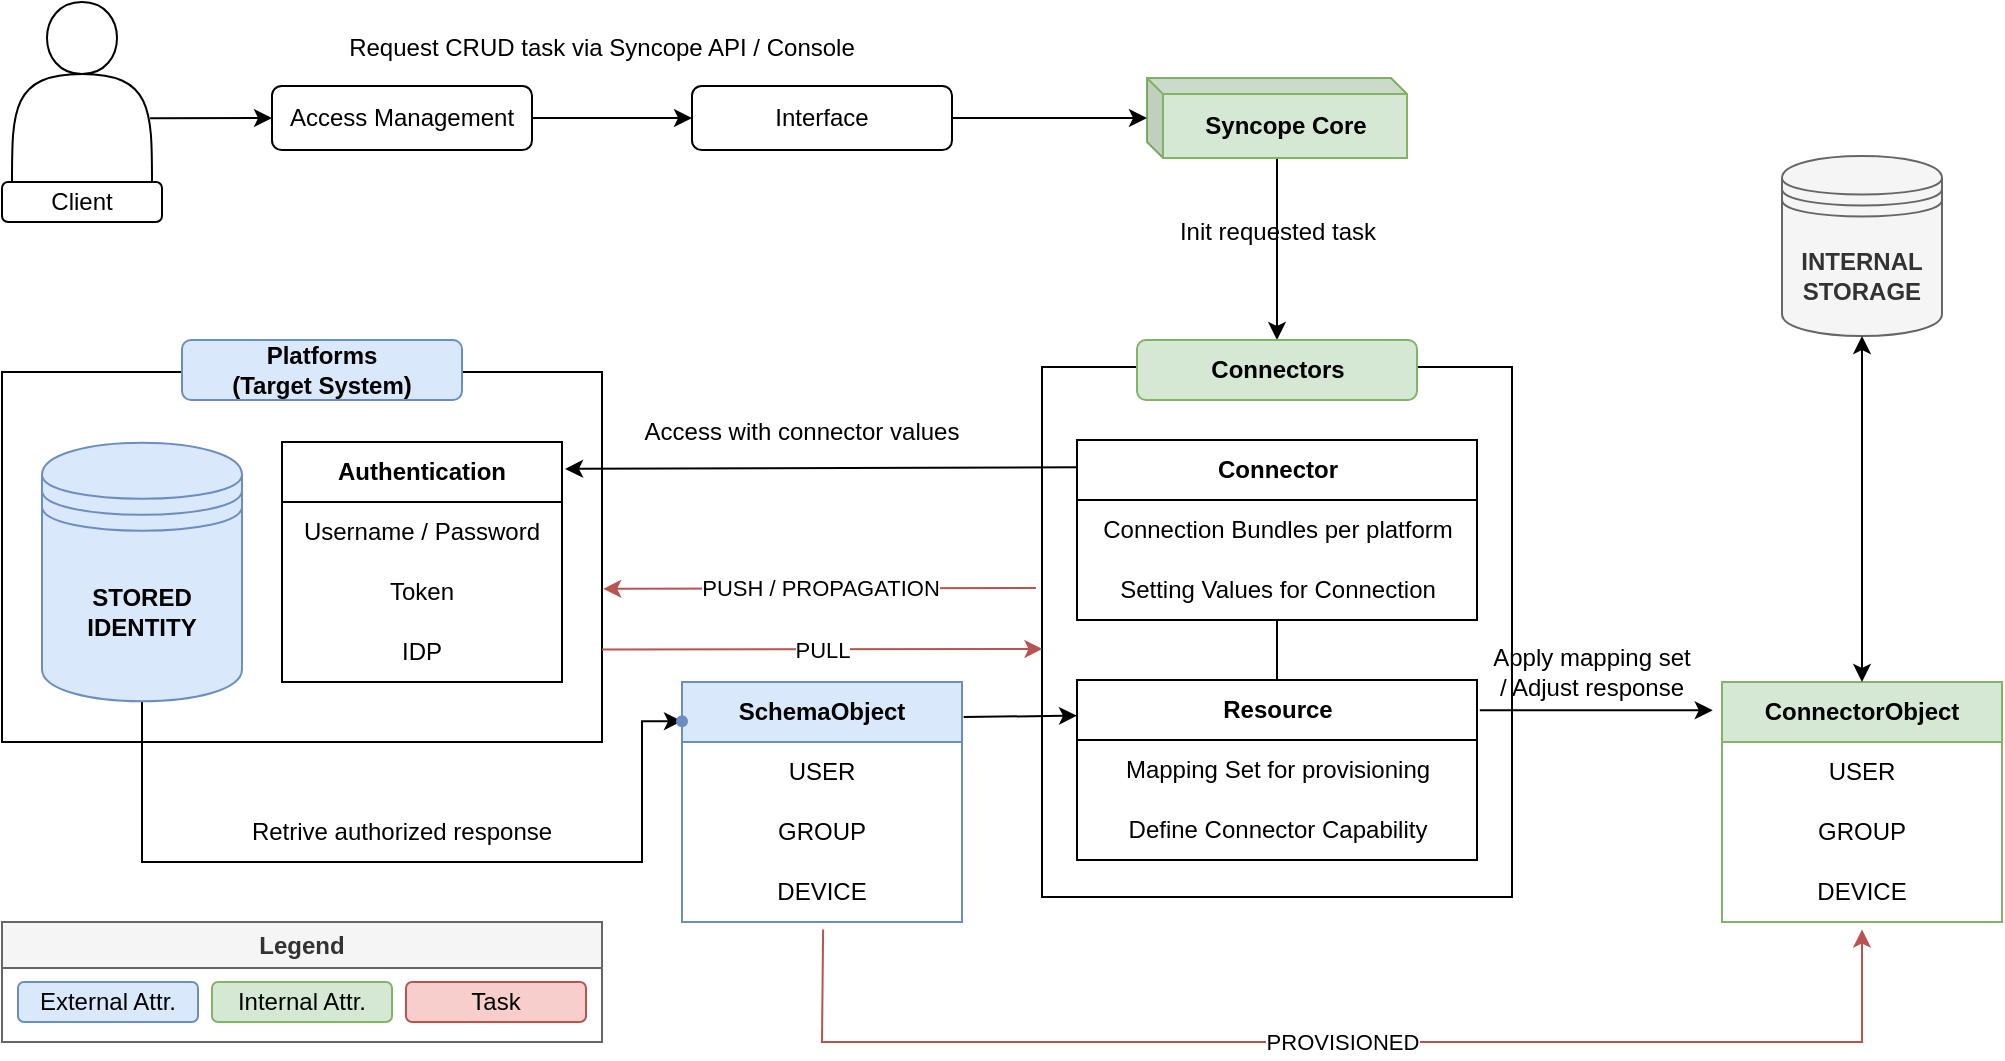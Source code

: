 <mxfile version="22.1.17" type="github">
  <diagram name="페이지-1" id="GTFN8AmOYNpyvxLc8xMg">
    <mxGraphModel dx="2261" dy="738" grid="1" gridSize="10" guides="1" tooltips="1" connect="1" arrows="1" fold="1" page="1" pageScale="1" pageWidth="827" pageHeight="1169" math="0" shadow="0">
      <root>
        <mxCell id="0" />
        <mxCell id="1" parent="0" />
        <mxCell id="H7JjW7gKEQ4J_BTl-3o7-68" value="" style="rounded=0;whiteSpace=wrap;html=1;" vertex="1" parent="1">
          <mxGeometry x="-350" y="195" width="300" height="185" as="geometry" />
        </mxCell>
        <mxCell id="H7JjW7gKEQ4J_BTl-3o7-14" value="&lt;b&gt;INTERNAL&lt;br&gt;STORAGE&lt;/b&gt;" style="shape=datastore;whiteSpace=wrap;html=1;fillColor=#f5f5f5;fontColor=#333333;strokeColor=#666666;" vertex="1" parent="1">
          <mxGeometry x="540" y="87" width="80" height="90" as="geometry" />
        </mxCell>
        <mxCell id="H7JjW7gKEQ4J_BTl-3o7-40" value="" style="edgeStyle=orthogonalEdgeStyle;rounded=0;orthogonalLoop=1;jettySize=auto;html=1;" edge="1" parent="1" source="H7JjW7gKEQ4J_BTl-3o7-17" target="H7JjW7gKEQ4J_BTl-3o7-22">
          <mxGeometry relative="1" as="geometry" />
        </mxCell>
        <mxCell id="H7JjW7gKEQ4J_BTl-3o7-17" value="&lt;b&gt;Syncope Core&lt;/b&gt;" style="shape=cube;whiteSpace=wrap;html=1;boundedLbl=1;backgroundOutline=1;darkOpacity=0.05;darkOpacity2=0.1;fillColor=#d5e8d4;strokeColor=#82b366;size=8;" vertex="1" parent="1">
          <mxGeometry x="222.5" y="48" width="130" height="40" as="geometry" />
        </mxCell>
        <mxCell id="H7JjW7gKEQ4J_BTl-3o7-23" value="&lt;b&gt;ConnectorObject&lt;/b&gt;" style="swimlane;fontStyle=0;childLayout=stackLayout;horizontal=1;startSize=30;horizontalStack=0;resizeParent=1;resizeParentMax=0;resizeLast=0;collapsible=1;marginBottom=0;whiteSpace=wrap;html=1;fillColor=#d5e8d4;strokeColor=#82b366;" vertex="1" parent="1">
          <mxGeometry x="510" y="350" width="140" height="120" as="geometry">
            <mxRectangle x="680" y="190" width="140" height="30" as="alternateBounds" />
          </mxGeometry>
        </mxCell>
        <mxCell id="H7JjW7gKEQ4J_BTl-3o7-24" value="USER" style="text;strokeColor=none;fillColor=none;align=center;verticalAlign=middle;spacingLeft=4;spacingRight=4;overflow=hidden;points=[[0,0.5],[1,0.5]];portConstraint=eastwest;rotatable=0;whiteSpace=wrap;html=1;" vertex="1" parent="H7JjW7gKEQ4J_BTl-3o7-23">
          <mxGeometry y="30" width="140" height="30" as="geometry" />
        </mxCell>
        <mxCell id="H7JjW7gKEQ4J_BTl-3o7-25" value="GROUP" style="text;strokeColor=none;fillColor=none;align=center;verticalAlign=middle;spacingLeft=4;spacingRight=4;overflow=hidden;points=[[0,0.5],[1,0.5]];portConstraint=eastwest;rotatable=0;whiteSpace=wrap;html=1;" vertex="1" parent="H7JjW7gKEQ4J_BTl-3o7-23">
          <mxGeometry y="60" width="140" height="30" as="geometry" />
        </mxCell>
        <mxCell id="H7JjW7gKEQ4J_BTl-3o7-26" value="DEVICE" style="text;strokeColor=none;fillColor=none;align=center;verticalAlign=middle;spacingLeft=4;spacingRight=4;overflow=hidden;points=[[0,0.5],[1,0.5]];portConstraint=eastwest;rotatable=0;whiteSpace=wrap;html=1;" vertex="1" parent="H7JjW7gKEQ4J_BTl-3o7-23">
          <mxGeometry y="90" width="140" height="30" as="geometry" />
        </mxCell>
        <mxCell id="H7JjW7gKEQ4J_BTl-3o7-28" value="" style="group" vertex="1" connectable="0" parent="1">
          <mxGeometry x="170" y="179" width="235" height="278.5" as="geometry" />
        </mxCell>
        <mxCell id="H7JjW7gKEQ4J_BTl-3o7-21" value="" style="rounded=0;whiteSpace=wrap;html=1;movable=1;resizable=1;rotatable=1;deletable=1;editable=1;locked=0;connectable=1;" vertex="1" parent="H7JjW7gKEQ4J_BTl-3o7-28">
          <mxGeometry y="13.5" width="235" height="265" as="geometry" />
        </mxCell>
        <mxCell id="H7JjW7gKEQ4J_BTl-3o7-5" value="&lt;b&gt;Connector&lt;/b&gt;" style="swimlane;fontStyle=0;childLayout=stackLayout;horizontal=1;startSize=30;horizontalStack=0;resizeParent=1;resizeParentMax=0;resizeLast=0;collapsible=1;marginBottom=0;whiteSpace=wrap;html=1;movable=1;resizable=1;rotatable=1;deletable=1;editable=1;locked=0;connectable=1;" vertex="1" parent="H7JjW7gKEQ4J_BTl-3o7-28">
          <mxGeometry x="17.5" y="50" width="200" height="90" as="geometry">
            <mxRectangle x="17.5" y="50" width="100" height="30" as="alternateBounds" />
          </mxGeometry>
        </mxCell>
        <mxCell id="H7JjW7gKEQ4J_BTl-3o7-6" value="Connection Bundles per platform" style="text;strokeColor=none;fillColor=none;align=center;verticalAlign=middle;spacingLeft=4;spacingRight=4;overflow=hidden;points=[[0,0.5],[1,0.5]];portConstraint=eastwest;rotatable=1;whiteSpace=wrap;html=1;movable=1;resizable=1;deletable=1;editable=1;locked=0;connectable=1;" vertex="1" parent="H7JjW7gKEQ4J_BTl-3o7-5">
          <mxGeometry y="30" width="200" height="30" as="geometry" />
        </mxCell>
        <mxCell id="H7JjW7gKEQ4J_BTl-3o7-7" value="Setting Values for Connection" style="text;strokeColor=none;fillColor=none;align=center;verticalAlign=middle;spacingLeft=4;spacingRight=4;overflow=hidden;points=[[0,0.5],[1,0.5]];portConstraint=eastwest;rotatable=1;whiteSpace=wrap;html=1;movable=1;resizable=1;deletable=1;editable=1;locked=0;connectable=1;" vertex="1" parent="H7JjW7gKEQ4J_BTl-3o7-5">
          <mxGeometry y="60" width="200" height="30" as="geometry" />
        </mxCell>
        <mxCell id="H7JjW7gKEQ4J_BTl-3o7-9" value="&lt;b&gt;Resource&lt;/b&gt;" style="swimlane;fontStyle=0;childLayout=stackLayout;horizontal=1;startSize=30;horizontalStack=0;resizeParent=1;resizeParentMax=0;resizeLast=0;collapsible=1;marginBottom=0;whiteSpace=wrap;html=1;movable=1;resizable=1;rotatable=1;deletable=1;editable=1;locked=0;connectable=1;" vertex="1" parent="H7JjW7gKEQ4J_BTl-3o7-28">
          <mxGeometry x="17.5" y="170" width="200" height="90" as="geometry">
            <mxRectangle x="17.5" y="170" width="100" height="30" as="alternateBounds" />
          </mxGeometry>
        </mxCell>
        <mxCell id="H7JjW7gKEQ4J_BTl-3o7-10" value="Mapping Set for provisioning" style="text;strokeColor=none;fillColor=none;align=center;verticalAlign=middle;spacingLeft=4;spacingRight=4;overflow=hidden;points=[[0,0.5],[1,0.5]];portConstraint=eastwest;rotatable=1;whiteSpace=wrap;html=1;movable=1;resizable=1;deletable=1;editable=1;locked=0;connectable=1;" vertex="1" parent="H7JjW7gKEQ4J_BTl-3o7-9">
          <mxGeometry y="30" width="200" height="30" as="geometry" />
        </mxCell>
        <mxCell id="H7JjW7gKEQ4J_BTl-3o7-11" value="Define Connector Capability" style="text;strokeColor=none;fillColor=none;align=center;verticalAlign=middle;spacingLeft=4;spacingRight=4;overflow=hidden;points=[[0,0.5],[1,0.5]];portConstraint=eastwest;rotatable=1;whiteSpace=wrap;html=1;movable=1;resizable=1;deletable=1;editable=1;locked=0;connectable=1;" vertex="1" parent="H7JjW7gKEQ4J_BTl-3o7-9">
          <mxGeometry y="60" width="200" height="30" as="geometry" />
        </mxCell>
        <mxCell id="H7JjW7gKEQ4J_BTl-3o7-20" value="" style="endArrow=none;html=1;rounded=0;exitX=0.5;exitY=0;exitDx=0;exitDy=0;entryX=0.5;entryY=1;entryDx=0;entryDy=0;entryPerimeter=0;movable=1;resizable=1;rotatable=1;deletable=1;editable=1;locked=0;connectable=1;" edge="1" parent="H7JjW7gKEQ4J_BTl-3o7-28" source="H7JjW7gKEQ4J_BTl-3o7-9" target="H7JjW7gKEQ4J_BTl-3o7-7">
          <mxGeometry width="50" height="50" relative="1" as="geometry">
            <mxPoint x="347.5" y="190" as="sourcePoint" />
            <mxPoint x="117.5" y="160" as="targetPoint" />
          </mxGeometry>
        </mxCell>
        <mxCell id="H7JjW7gKEQ4J_BTl-3o7-22" value="&lt;b&gt;Connectors&lt;/b&gt;" style="rounded=1;whiteSpace=wrap;html=1;fillColor=#d5e8d4;strokeColor=#82b366;movable=1;resizable=1;rotatable=1;deletable=1;editable=1;locked=0;connectable=1;" vertex="1" parent="H7JjW7gKEQ4J_BTl-3o7-28">
          <mxGeometry x="47.5" width="140" height="30" as="geometry" />
        </mxCell>
        <mxCell id="H7JjW7gKEQ4J_BTl-3o7-29" value="Access with connector values" style="text;html=1;strokeColor=none;fillColor=none;align=center;verticalAlign=middle;whiteSpace=wrap;rounded=0;" vertex="1" parent="1">
          <mxGeometry x="-40" y="210" width="180" height="30" as="geometry" />
        </mxCell>
        <mxCell id="H7JjW7gKEQ4J_BTl-3o7-33" value="" style="endArrow=classic;html=1;rounded=0;exitX=1.007;exitY=0.168;exitDx=0;exitDy=0;exitPerimeter=0;entryX=-0.033;entryY=0.118;entryDx=0;entryDy=0;entryPerimeter=0;" edge="1" parent="1" source="H7JjW7gKEQ4J_BTl-3o7-9" target="H7JjW7gKEQ4J_BTl-3o7-23">
          <mxGeometry width="50" height="50" relative="1" as="geometry">
            <mxPoint x="460" y="310" as="sourcePoint" />
            <mxPoint x="470" y="364" as="targetPoint" />
          </mxGeometry>
        </mxCell>
        <mxCell id="H7JjW7gKEQ4J_BTl-3o7-34" value="Apply mapping set&lt;br&gt;/ Adjust response" style="text;html=1;strokeColor=none;fillColor=none;align=center;verticalAlign=middle;whiteSpace=wrap;rounded=0;" vertex="1" parent="1">
          <mxGeometry x="390" y="329.62" width="110" height="30" as="geometry" />
        </mxCell>
        <mxCell id="H7JjW7gKEQ4J_BTl-3o7-35" value="" style="endArrow=classic;html=1;rounded=0;exitX=0.986;exitY=0.646;exitDx=0;exitDy=0;exitPerimeter=0;entryX=0;entryY=0.5;entryDx=0;entryDy=0;" edge="1" parent="1" source="H7JjW7gKEQ4J_BTl-3o7-15" target="H7JjW7gKEQ4J_BTl-3o7-85">
          <mxGeometry width="50" height="50" relative="1" as="geometry">
            <mxPoint x="-90" y="69" as="sourcePoint" />
            <mxPoint x="-180" y="68" as="targetPoint" />
          </mxGeometry>
        </mxCell>
        <mxCell id="H7JjW7gKEQ4J_BTl-3o7-36" value="Request CRUD task via Syncope API / Console" style="text;html=1;strokeColor=none;fillColor=none;align=center;verticalAlign=middle;whiteSpace=wrap;rounded=0;" vertex="1" parent="1">
          <mxGeometry x="-210" y="18" width="320" height="30" as="geometry" />
        </mxCell>
        <mxCell id="H7JjW7gKEQ4J_BTl-3o7-39" value="Init requested task" style="text;html=1;strokeColor=none;fillColor=none;align=center;verticalAlign=middle;whiteSpace=wrap;rounded=0;" vertex="1" parent="1">
          <mxGeometry x="232.5" y="110" width="110" height="30" as="geometry" />
        </mxCell>
        <mxCell id="H7JjW7gKEQ4J_BTl-3o7-41" value="&lt;b&gt;SchemaObject&lt;/b&gt;" style="swimlane;fontStyle=0;childLayout=stackLayout;horizontal=1;startSize=30;horizontalStack=0;resizeParent=1;resizeParentMax=0;resizeLast=0;collapsible=1;marginBottom=0;whiteSpace=wrap;html=1;fillColor=#dae8fc;strokeColor=#6c8ebf;" vertex="1" parent="1">
          <mxGeometry x="-10" y="350" width="140" height="120" as="geometry">
            <mxRectangle x="680" y="190" width="140" height="30" as="alternateBounds" />
          </mxGeometry>
        </mxCell>
        <mxCell id="H7JjW7gKEQ4J_BTl-3o7-42" value="USER" style="text;strokeColor=none;fillColor=none;align=center;verticalAlign=middle;spacingLeft=4;spacingRight=4;overflow=hidden;points=[[0,0.5],[1,0.5]];portConstraint=eastwest;rotatable=0;whiteSpace=wrap;html=1;" vertex="1" parent="H7JjW7gKEQ4J_BTl-3o7-41">
          <mxGeometry y="30" width="140" height="30" as="geometry" />
        </mxCell>
        <mxCell id="H7JjW7gKEQ4J_BTl-3o7-43" value="GROUP" style="text;strokeColor=none;fillColor=none;align=center;verticalAlign=middle;spacingLeft=4;spacingRight=4;overflow=hidden;points=[[0,0.5],[1,0.5]];portConstraint=eastwest;rotatable=0;whiteSpace=wrap;html=1;" vertex="1" parent="H7JjW7gKEQ4J_BTl-3o7-41">
          <mxGeometry y="60" width="140" height="30" as="geometry" />
        </mxCell>
        <mxCell id="H7JjW7gKEQ4J_BTl-3o7-44" value="DEVICE" style="text;strokeColor=none;fillColor=none;align=center;verticalAlign=middle;spacingLeft=4;spacingRight=4;overflow=hidden;points=[[0,0.5],[1,0.5]];portConstraint=eastwest;rotatable=0;whiteSpace=wrap;html=1;" vertex="1" parent="H7JjW7gKEQ4J_BTl-3o7-41">
          <mxGeometry y="90" width="140" height="30" as="geometry" />
        </mxCell>
        <mxCell id="H7JjW7gKEQ4J_BTl-3o7-45" value="" style="group" vertex="1" connectable="0" parent="1">
          <mxGeometry x="-350" y="10" width="80" height="110" as="geometry" />
        </mxCell>
        <mxCell id="H7JjW7gKEQ4J_BTl-3o7-15" value="" style="shape=actor;whiteSpace=wrap;html=1;" vertex="1" parent="H7JjW7gKEQ4J_BTl-3o7-45">
          <mxGeometry x="5" width="70" height="90" as="geometry" />
        </mxCell>
        <mxCell id="H7JjW7gKEQ4J_BTl-3o7-38" value="Client" style="rounded=1;whiteSpace=wrap;html=1;" vertex="1" parent="H7JjW7gKEQ4J_BTl-3o7-45">
          <mxGeometry y="90" width="80" height="20" as="geometry" />
        </mxCell>
        <mxCell id="H7JjW7gKEQ4J_BTl-3o7-48" value="&lt;b&gt;Platforms&lt;br&gt;(Target System)&lt;br&gt;&lt;/b&gt;" style="rounded=1;whiteSpace=wrap;html=1;fillColor=#dae8fc;strokeColor=#6c8ebf;movable=1;resizable=1;rotatable=1;deletable=1;editable=1;locked=0;connectable=1;" vertex="1" parent="1">
          <mxGeometry x="-260" y="179" width="140" height="30" as="geometry" />
        </mxCell>
        <mxCell id="H7JjW7gKEQ4J_BTl-3o7-72" value="" style="edgeStyle=orthogonalEdgeStyle;rounded=0;orthogonalLoop=1;jettySize=auto;html=1;" edge="1" parent="1" source="H7JjW7gKEQ4J_BTl-3o7-51" target="H7JjW7gKEQ4J_BTl-3o7-71">
          <mxGeometry relative="1" as="geometry">
            <Array as="points">
              <mxPoint x="-280" y="440" />
              <mxPoint x="-30" y="440" />
              <mxPoint x="-30" y="370" />
            </Array>
          </mxGeometry>
        </mxCell>
        <mxCell id="H7JjW7gKEQ4J_BTl-3o7-51" value="&lt;b&gt;STORED IDENTITY&lt;/b&gt;" style="shape=datastore;whiteSpace=wrap;html=1;fillColor=#dae8fc;strokeColor=#6c8ebf;" vertex="1" parent="1">
          <mxGeometry x="-330" y="230.37" width="100" height="129.25" as="geometry" />
        </mxCell>
        <mxCell id="H7JjW7gKEQ4J_BTl-3o7-53" value="&lt;b&gt;Authentication&lt;/b&gt;" style="swimlane;fontStyle=0;childLayout=stackLayout;horizontal=1;startSize=30;horizontalStack=0;resizeParent=1;resizeParentMax=0;resizeLast=0;collapsible=1;marginBottom=0;whiteSpace=wrap;html=1;" vertex="1" parent="1">
          <mxGeometry x="-210" y="230" width="140" height="120" as="geometry">
            <mxRectangle x="680" y="190" width="140" height="30" as="alternateBounds" />
          </mxGeometry>
        </mxCell>
        <mxCell id="H7JjW7gKEQ4J_BTl-3o7-54" value="Username / Password" style="text;strokeColor=none;fillColor=none;align=center;verticalAlign=middle;spacingLeft=4;spacingRight=4;overflow=hidden;points=[[0,0.5],[1,0.5]];portConstraint=eastwest;rotatable=0;whiteSpace=wrap;html=1;" vertex="1" parent="H7JjW7gKEQ4J_BTl-3o7-53">
          <mxGeometry y="30" width="140" height="30" as="geometry" />
        </mxCell>
        <mxCell id="H7JjW7gKEQ4J_BTl-3o7-55" value="Token" style="text;strokeColor=none;fillColor=none;align=center;verticalAlign=middle;spacingLeft=4;spacingRight=4;overflow=hidden;points=[[0,0.5],[1,0.5]];portConstraint=eastwest;rotatable=0;whiteSpace=wrap;html=1;" vertex="1" parent="H7JjW7gKEQ4J_BTl-3o7-53">
          <mxGeometry y="60" width="140" height="30" as="geometry" />
        </mxCell>
        <mxCell id="H7JjW7gKEQ4J_BTl-3o7-56" value="IDP" style="text;strokeColor=none;fillColor=none;align=center;verticalAlign=middle;spacingLeft=4;spacingRight=4;overflow=hidden;points=[[0,0.5],[1,0.5]];portConstraint=eastwest;rotatable=0;whiteSpace=wrap;html=1;" vertex="1" parent="H7JjW7gKEQ4J_BTl-3o7-53">
          <mxGeometry y="90" width="140" height="30" as="geometry" />
        </mxCell>
        <mxCell id="H7JjW7gKEQ4J_BTl-3o7-57" value="" style="endArrow=classic;html=1;rounded=0;entryX=1.011;entryY=0.112;entryDx=0;entryDy=0;entryPerimeter=0;exitX=0;exitY=0.152;exitDx=0;exitDy=0;exitPerimeter=0;" edge="1" parent="1" source="H7JjW7gKEQ4J_BTl-3o7-5" target="H7JjW7gKEQ4J_BTl-3o7-53">
          <mxGeometry width="50" height="50" relative="1" as="geometry">
            <mxPoint x="-40" y="300" as="sourcePoint" />
            <mxPoint x="10" y="250" as="targetPoint" />
          </mxGeometry>
        </mxCell>
        <mxCell id="H7JjW7gKEQ4J_BTl-3o7-70" value="" style="endArrow=classic;startArrow=classic;html=1;rounded=0;entryX=0.5;entryY=1;entryDx=0;entryDy=0;exitX=0.5;exitY=0;exitDx=0;exitDy=0;" edge="1" parent="1" source="H7JjW7gKEQ4J_BTl-3o7-23" target="H7JjW7gKEQ4J_BTl-3o7-14">
          <mxGeometry width="50" height="50" relative="1" as="geometry">
            <mxPoint x="540" y="259" as="sourcePoint" />
            <mxPoint x="590" y="209" as="targetPoint" />
          </mxGeometry>
        </mxCell>
        <mxCell id="H7JjW7gKEQ4J_BTl-3o7-71" value="" style="shape=waypoint;sketch=0;size=6;pointerEvents=1;points=[];fillColor=#dae8fc;resizable=0;rotatable=0;perimeter=centerPerimeter;snapToPoint=1;strokeColor=#6c8ebf;" vertex="1" parent="1">
          <mxGeometry x="-20" y="359.615" width="20" height="20" as="geometry" />
        </mxCell>
        <mxCell id="H7JjW7gKEQ4J_BTl-3o7-73" value="Retrive authorized response" style="text;html=1;strokeColor=none;fillColor=none;align=center;verticalAlign=middle;whiteSpace=wrap;rounded=0;" vertex="1" parent="1">
          <mxGeometry x="-240" y="410" width="180" height="30" as="geometry" />
        </mxCell>
        <mxCell id="H7JjW7gKEQ4J_BTl-3o7-74" value="" style="endArrow=classic;html=1;rounded=0;exitX=1.006;exitY=0.146;exitDx=0;exitDy=0;exitPerimeter=0;entryX=0;entryY=0.198;entryDx=0;entryDy=0;entryPerimeter=0;" edge="1" parent="1" source="H7JjW7gKEQ4J_BTl-3o7-41" target="H7JjW7gKEQ4J_BTl-3o7-9">
          <mxGeometry width="50" height="50" relative="1" as="geometry">
            <mxPoint x="130" y="300" as="sourcePoint" />
            <mxPoint x="180" y="250" as="targetPoint" />
          </mxGeometry>
        </mxCell>
        <mxCell id="H7JjW7gKEQ4J_BTl-3o7-75" value="" style="endArrow=classic;html=1;rounded=0;exitX=0.504;exitY=1.125;exitDx=0;exitDy=0;exitPerimeter=0;entryX=0.5;entryY=1.125;entryDx=0;entryDy=0;entryPerimeter=0;fillColor=#f8cecc;strokeColor=#b85450;" edge="1" parent="1" source="H7JjW7gKEQ4J_BTl-3o7-44" target="H7JjW7gKEQ4J_BTl-3o7-26">
          <mxGeometry relative="1" as="geometry">
            <mxPoint x="40" y="530" as="sourcePoint" />
            <mxPoint x="580" y="530" as="targetPoint" />
            <Array as="points">
              <mxPoint x="60" y="530" />
              <mxPoint x="580" y="530" />
            </Array>
          </mxGeometry>
        </mxCell>
        <mxCell id="H7JjW7gKEQ4J_BTl-3o7-76" value="PROVISIONED" style="edgeLabel;resizable=0;html=1;align=center;verticalAlign=middle;" connectable="0" vertex="1" parent="H7JjW7gKEQ4J_BTl-3o7-75">
          <mxGeometry relative="1" as="geometry" />
        </mxCell>
        <mxCell id="H7JjW7gKEQ4J_BTl-3o7-77" value="" style="endArrow=classic;html=1;rounded=0;exitX=1;exitY=0.75;exitDx=0;exitDy=0;entryX=0.001;entryY=0.532;entryDx=0;entryDy=0;entryPerimeter=0;fillColor=#f8cecc;strokeColor=#b85450;" edge="1" parent="1" source="H7JjW7gKEQ4J_BTl-3o7-68" target="H7JjW7gKEQ4J_BTl-3o7-21">
          <mxGeometry relative="1" as="geometry">
            <mxPoint x="-20" y="330" as="sourcePoint" />
            <mxPoint x="150" y="334" as="targetPoint" />
          </mxGeometry>
        </mxCell>
        <mxCell id="H7JjW7gKEQ4J_BTl-3o7-78" value="PULL" style="edgeLabel;resizable=0;html=1;align=center;verticalAlign=middle;" connectable="0" vertex="1" parent="H7JjW7gKEQ4J_BTl-3o7-77">
          <mxGeometry relative="1" as="geometry" />
        </mxCell>
        <mxCell id="H7JjW7gKEQ4J_BTl-3o7-79" value="" style="endArrow=classic;html=1;rounded=0;exitX=-0.013;exitY=0.417;exitDx=0;exitDy=0;exitPerimeter=0;entryX=1.002;entryY=0.586;entryDx=0;entryDy=0;entryPerimeter=0;fillColor=#f8cecc;strokeColor=#b85450;" edge="1" parent="1" source="H7JjW7gKEQ4J_BTl-3o7-21" target="H7JjW7gKEQ4J_BTl-3o7-68">
          <mxGeometry relative="1" as="geometry">
            <mxPoint x="10" y="280" as="sourcePoint" />
            <mxPoint x="110" y="280" as="targetPoint" />
          </mxGeometry>
        </mxCell>
        <mxCell id="H7JjW7gKEQ4J_BTl-3o7-80" value="PUSH / PROPAGATION" style="edgeLabel;resizable=0;html=1;align=center;verticalAlign=middle;" connectable="0" vertex="1" parent="H7JjW7gKEQ4J_BTl-3o7-79">
          <mxGeometry relative="1" as="geometry" />
        </mxCell>
        <mxCell id="H7JjW7gKEQ4J_BTl-3o7-81" value="Legend" style="swimlane;whiteSpace=wrap;html=1;fillColor=#f5f5f5;fontColor=#333333;strokeColor=#666666;" vertex="1" parent="1">
          <mxGeometry x="-350" y="470" width="300" height="60" as="geometry" />
        </mxCell>
        <mxCell id="H7JjW7gKEQ4J_BTl-3o7-82" value="External Attr." style="rounded=1;whiteSpace=wrap;html=1;fillColor=#dae8fc;strokeColor=#6c8ebf;" vertex="1" parent="H7JjW7gKEQ4J_BTl-3o7-81">
          <mxGeometry x="8" y="30" width="90" height="20" as="geometry" />
        </mxCell>
        <mxCell id="H7JjW7gKEQ4J_BTl-3o7-84" value="Task" style="rounded=1;whiteSpace=wrap;html=1;fillColor=#f8cecc;strokeColor=#b85450;" vertex="1" parent="H7JjW7gKEQ4J_BTl-3o7-81">
          <mxGeometry x="202" y="30" width="90" height="20" as="geometry" />
        </mxCell>
        <mxCell id="H7JjW7gKEQ4J_BTl-3o7-83" value="Internal Attr." style="rounded=1;whiteSpace=wrap;html=1;fillColor=#d5e8d4;strokeColor=#82b366;" vertex="1" parent="1">
          <mxGeometry x="-245" y="500" width="90" height="20" as="geometry" />
        </mxCell>
        <mxCell id="H7JjW7gKEQ4J_BTl-3o7-89" value="" style="edgeStyle=orthogonalEdgeStyle;rounded=0;orthogonalLoop=1;jettySize=auto;html=1;" edge="1" parent="1" source="H7JjW7gKEQ4J_BTl-3o7-85" target="H7JjW7gKEQ4J_BTl-3o7-88">
          <mxGeometry relative="1" as="geometry" />
        </mxCell>
        <mxCell id="H7JjW7gKEQ4J_BTl-3o7-85" value="Access Management" style="rounded=1;whiteSpace=wrap;html=1;" vertex="1" parent="1">
          <mxGeometry x="-215" y="52" width="130" height="32" as="geometry" />
        </mxCell>
        <mxCell id="H7JjW7gKEQ4J_BTl-3o7-90" value="" style="edgeStyle=orthogonalEdgeStyle;rounded=0;orthogonalLoop=1;jettySize=auto;html=1;" edge="1" parent="1" source="H7JjW7gKEQ4J_BTl-3o7-88" target="H7JjW7gKEQ4J_BTl-3o7-17">
          <mxGeometry relative="1" as="geometry" />
        </mxCell>
        <mxCell id="H7JjW7gKEQ4J_BTl-3o7-88" value="Interface" style="rounded=1;whiteSpace=wrap;html=1;" vertex="1" parent="1">
          <mxGeometry x="-5" y="52" width="130" height="32" as="geometry" />
        </mxCell>
      </root>
    </mxGraphModel>
  </diagram>
</mxfile>
